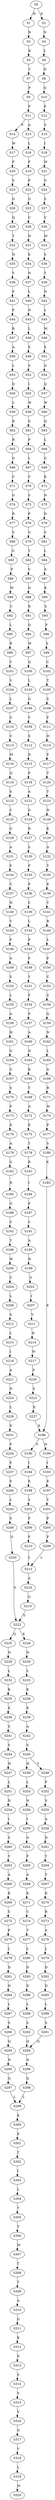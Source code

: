 strict digraph  {
	S0 -> S1 [ label = H ];
	S0 -> S2 [ label = E ];
	S1 -> S3 [ label = R ];
	S2 -> S4 [ label = N ];
	S3 -> S5 [ label = K ];
	S4 -> S6 [ label = L ];
	S5 -> S7 [ label = T ];
	S6 -> S8 [ label = N ];
	S7 -> S9 [ label = P ];
	S8 -> S10 [ label = Q ];
	S9 -> S11 [ label = P ];
	S10 -> S12 [ label = E ];
	S11 -> S13 [ label = A ];
	S11 -> S14 [ label = P ];
	S12 -> S15 [ label = S ];
	S13 -> S16 [ label = L ];
	S14 -> S17 [ label = W ];
	S15 -> S18 [ label = I ];
	S16 -> S19 [ label = P ];
	S17 -> S20 [ label = P ];
	S18 -> S21 [ label = W ];
	S19 -> S22 [ label = P ];
	S20 -> S23 [ label = S ];
	S21 -> S24 [ label = G ];
	S22 -> S25 [ label = G ];
	S23 -> S26 [ label = G ];
	S24 -> S27 [ label = S ];
	S25 -> S28 [ label = C ];
	S26 -> S29 [ label = Q ];
	S27 -> S30 [ label = V ];
	S28 -> S31 [ label = N ];
	S29 -> S32 [ label = T ];
	S30 -> S33 [ label = M ];
	S31 -> S34 [ label = E ];
	S32 -> S35 [ label = N ];
	S33 -> S36 [ label = S ];
	S34 -> S37 [ label = N ];
	S35 -> S38 [ label = V ];
	S36 -> S39 [ label = T ];
	S37 -> S40 [ label = L ];
	S38 -> S41 [ label = P ];
	S39 -> S42 [ label = N ];
	S40 -> S43 [ label = N ];
	S41 -> S44 [ label = P ];
	S42 -> S45 [ label = L ];
	S43 -> S46 [ label = L ];
	S44 -> S47 [ label = R ];
	S45 -> S48 [ label = M ];
	S46 -> S49 [ label = E ];
	S47 -> S50 [ label = A ];
	S48 -> S51 [ label = E ];
	S49 -> S52 [ label = S ];
	S50 -> S53 [ label = L ];
	S51 -> S54 [ label = G ];
	S52 -> S55 [ label = I ];
	S53 -> S56 [ label = D ];
	S54 -> S57 [ label = Q ];
	S55 -> S58 [ label = W ];
	S56 -> S59 [ label = L ];
	S57 -> S60 [ label = W ];
	S58 -> S61 [ label = G ];
	S59 -> S62 [ label = R ];
	S60 -> S63 [ label = Q ];
	S61 -> S64 [ label = P ];
	S62 -> S65 [ label = R ];
	S63 -> S66 [ label = L ];
	S64 -> S67 [ label = L ];
	S65 -> S68 [ label = G ];
	S66 -> S69 [ label = G ];
	S67 -> S70 [ label = V ];
	S68 -> S71 [ label = C ];
	S69 -> S72 [ label = K ];
	S70 -> S73 [ label = S ];
	S71 -> S74 [ label = G ];
	S72 -> S75 [ label = N ];
	S73 -> S76 [ label = P ];
	S74 -> S77 [ label = R ];
	S75 -> S78 [ label = D ];
	S76 -> S79 [ label = G ];
	S77 -> S80 [ label = S ];
	S78 -> S81 [ label = S ];
	S79 -> S82 [ label = T ];
	S80 -> S83 [ label = G ];
	S81 -> S84 [ label = L ];
	S82 -> S85 [ label = V ];
	S83 -> S86 [ label = P ];
	S84 -> S87 [ label = A ];
	S85 -> S88 [ label = D ];
	S86 -> S89 [ label = W ];
	S87 -> S90 [ label = K ];
	S88 -> S91 [ label = R ];
	S89 -> S92 [ label = C ];
	S90 -> S93 [ label = S ];
	S91 -> S94 [ label = Q ];
	S92 -> S95 [ label = L ];
	S93 -> S96 [ label = F ];
	S94 -> S97 [ label = W ];
	S95 -> S98 [ label = R ];
	S96 -> S99 [ label = S ];
	S97 -> S100 [ label = Q ];
	S98 -> S101 [ label = V ];
	S99 -> S102 [ label = C ];
	S100 -> S103 [ label = L ];
	S101 -> S104 [ label = V ];
	S102 -> S105 [ label = T ];
	S103 -> S106 [ label = G ];
	S104 -> S107 [ label = L ];
	S105 -> S108 [ label = S ];
	S106 -> S109 [ label = V ];
	S107 -> S110 [ label = S ];
	S108 -> S111 [ label = F ];
	S109 -> S112 [ label = S ];
	S110 -> S113 [ label = C ];
	S111 -> S114 [ label = H ];
	S112 -> S115 [ label = D ];
	S113 -> S116 [ label = M ];
	S114 -> S117 [ label = F ];
	S115 -> S118 [ label = P ];
	S116 -> S119 [ label = Q ];
	S117 -> S120 [ label = T ];
	S118 -> S121 [ label = A ];
	S119 -> S122 [ label = S ];
	S120 -> S123 [ label = T ];
	S121 -> S124 [ label = G ];
	S122 -> S125 [ label = C ];
	S123 -> S126 [ label = N ];
	S124 -> S127 [ label = R ];
	S125 -> S128 [ label = G ];
	S126 -> S129 [ label = K ];
	S127 -> S130 [ label = S ];
	S128 -> S131 [ label = A ];
	S129 -> S132 [ label = A ];
	S130 -> S133 [ label = F ];
	S131 -> S134 [ label = F ];
	S132 -> S135 [ label = T ];
	S133 -> S136 [ label = P ];
	S134 -> S137 [ label = C ];
	S135 -> S138 [ label = E ];
	S136 -> S139 [ label = C ];
	S137 -> S140 [ label = H ];
	S138 -> S141 [ label = T ];
	S139 -> S142 [ label = L ];
	S140 -> S143 [ label = V ];
	S141 -> S144 [ label = R ];
	S142 -> S145 [ label = P ];
	S143 -> S146 [ label = P ];
	S144 -> S147 [ label = L ];
	S145 -> S148 [ label = F ];
	S146 -> S149 [ label = A ];
	S147 -> S150 [ label = P ];
	S148 -> S151 [ label = Y ];
	S149 -> S152 [ label = S ];
	S150 -> S153 [ label = C ];
	S151 -> S154 [ label = F ];
	S152 -> S155 [ label = L ];
	S153 -> S156 [ label = S ];
	S154 -> S157 [ label = P ];
	S155 -> S158 [ label = A ];
	S156 -> S159 [ label = Q ];
	S157 -> S160 [ label = A ];
	S158 -> S161 [ label = H ];
	S159 -> S162 [ label = N ];
	S160 -> S163 [ label = N ];
	S161 -> S164 [ label = G ];
	S162 -> S165 [ label = L ];
	S163 -> S166 [ label = K ];
	S164 -> S167 [ label = G ];
	S165 -> S168 [ label = A ];
	S166 -> S169 [ label = T ];
	S167 -> S170 [ label = S ];
	S168 -> S171 [ label = R ];
	S169 -> S172 [ label = A ];
	S170 -> S173 [ label = P ];
	S171 -> S174 [ label = W ];
	S172 -> S175 [ label = E ];
	S173 -> S176 [ label = K ];
	S174 -> S177 [ label = P ];
	S175 -> S178 [ label = T ];
	S176 -> S179 [ label = A ];
	S177 -> S180 [ label = S ];
	S178 -> S181 [ label = R ];
	S179 -> S182 [ label = G ];
	S180 -> S183 [ label = E ];
	S181 -> S184 [ label = I ];
	S182 -> S185 [ label = R ];
	S183 -> S186 [ label = E ];
	S184 -> S187 [ label = P ];
	S185 -> S188 [ label = G ];
	S186 -> S189 [ label = H ];
	S186 -> S190 [ label = S ];
	S187 -> S191 [ label = C ];
	S188 -> S192 [ label = S ];
	S189 -> S193 [ label = I ];
	S190 -> S194 [ label = I ];
	S191 -> S195 [ label = A ];
	S192 -> S196 [ label = T ];
	S193 -> S197 [ label = E ];
	S194 -> S198 [ label = E ];
	S195 -> S199 [ label = R ];
	S196 -> S200 [ label = W ];
	S197 -> S201 [ label = Y ];
	S198 -> S202 [ label = Y ];
	S199 -> S203 [ label = S ];
	S200 -> S204 [ label = C ];
	S201 -> S205 [ label = P ];
	S202 -> S206 [ label = P ];
	S203 -> S207 [ label = I ];
	S204 -> S208 [ label = L ];
	S205 -> S209 [ label = F ];
	S206 -> S210 [ label = F ];
	S207 -> S211 [ label = V ];
	S208 -> S212 [ label = S ];
	S209 -> S213 [ label = L ];
	S210 -> S213 [ label = L ];
	S211 -> S214 [ label = R ];
	S212 -> S215 [ label = L ];
	S213 -> S216 [ label = S ];
	S214 -> S217 [ label = W ];
	S215 -> S218 [ label = I ];
	S216 -> S219 [ label = G ];
	S217 -> S220 [ label = P ];
	S218 -> S221 [ label = A ];
	S219 -> S222 [ label = S ];
	S220 -> S223 [ label = S ];
	S221 -> S224 [ label = N ];
	S222 -> S225 [ label = Q ];
	S222 -> S226 [ label = K ];
	S223 -> S227 [ label = E ];
	S224 -> S228 [ label = L ];
	S225 -> S229 [ label = N ];
	S226 -> S230 [ label = N ];
	S227 -> S186 [ label = E ];
	S228 -> S231 [ label = D ];
	S229 -> S232 [ label = L ];
	S230 -> S233 [ label = L ];
	S231 -> S234 [ label = F ];
	S232 -> S235 [ label = K ];
	S233 -> S236 [ label = K ];
	S234 -> S237 [ label = P ];
	S235 -> S238 [ label = E ];
	S236 -> S239 [ label = E ];
	S237 -> S240 [ label = F ];
	S238 -> S241 [ label = S ];
	S239 -> S242 [ label = A ];
	S240 -> S243 [ label = L ];
	S241 -> S244 [ label = S ];
	S242 -> S245 [ label = S ];
	S243 -> S246 [ label = S ];
	S244 -> S247 [ label = H ];
	S245 -> S248 [ label = Y ];
	S245 -> S249 [ label = H ];
	S246 -> S250 [ label = G ];
	S247 -> S251 [ label = L ];
	S248 -> S252 [ label = P ];
	S249 -> S253 [ label = L ];
	S250 -> S222 [ label = S ];
	S251 -> S254 [ label = N ];
	S252 -> S255 [ label = S ];
	S253 -> S256 [ label = N ];
	S254 -> S257 [ label = I ];
	S255 -> S258 [ label = A ];
	S256 -> S259 [ label = I ];
	S257 -> S260 [ label = S ];
	S258 -> S261 [ label = D ];
	S259 -> S262 [ label = G ];
	S260 -> S263 [ label = Y ];
	S261 -> S264 [ label = Y ];
	S262 -> S265 [ label = F ];
	S263 -> S266 [ label = A ];
	S264 -> S267 [ label = T ];
	S265 -> S268 [ label = A ];
	S266 -> S269 [ label = K ];
	S267 -> S270 [ label = K ];
	S268 -> S271 [ label = K ];
	S269 -> S272 [ label = C ];
	S270 -> S273 [ label = R ];
	S271 -> S274 [ label = C ];
	S272 -> S275 [ label = P ];
	S273 -> S276 [ label = A ];
	S274 -> S277 [ label = T ];
	S275 -> S278 [ label = L ];
	S276 -> S279 [ label = L ];
	S277 -> S280 [ label = L ];
	S278 -> S281 [ label = D ];
	S279 -> S282 [ label = D ];
	S280 -> S283 [ label = D ];
	S281 -> S284 [ label = N ];
	S282 -> S285 [ label = D ];
	S283 -> S286 [ label = D ];
	S284 -> S287 [ label = L ];
	S285 -> S288 [ label = L ];
	S286 -> S289 [ label = L ];
	S287 -> S290 [ label = S ];
	S288 -> S291 [ label = S ];
	S289 -> S292 [ label = S ];
	S290 -> S293 [ label = Q ];
	S291 -> S294 [ label = Q ];
	S292 -> S294 [ label = Q ];
	S293 -> S295 [ label = N ];
	S294 -> S296 [ label = N ];
	S295 -> S297 [ label = Q ];
	S296 -> S298 [ label = Q ];
	S297 -> S299 [ label = L ];
	S298 -> S299 [ label = L ];
	S299 -> S300 [ label = K ];
	S300 -> S301 [ label = E ];
	S301 -> S302 [ label = T ];
	S302 -> S303 [ label = I ];
	S303 -> S304 [ label = L ];
	S304 -> S305 [ label = T ];
	S305 -> S306 [ label = V ];
	S306 -> S307 [ label = M ];
	S307 -> S308 [ label = T ];
	S308 -> S309 [ label = T ];
	S309 -> S310 [ label = A ];
	S310 -> S311 [ label = G ];
	S311 -> S312 [ label = K ];
	S312 -> S313 [ label = E ];
	S313 -> S314 [ label = S ];
	S314 -> S315 [ label = S ];
	S315 -> S316 [ label = V ];
	S316 -> S317 [ label = G ];
	S317 -> S318 [ label = V ];
	S318 -> S319 [ label = L ];
	S319 -> S320 [ label = M ];
}
